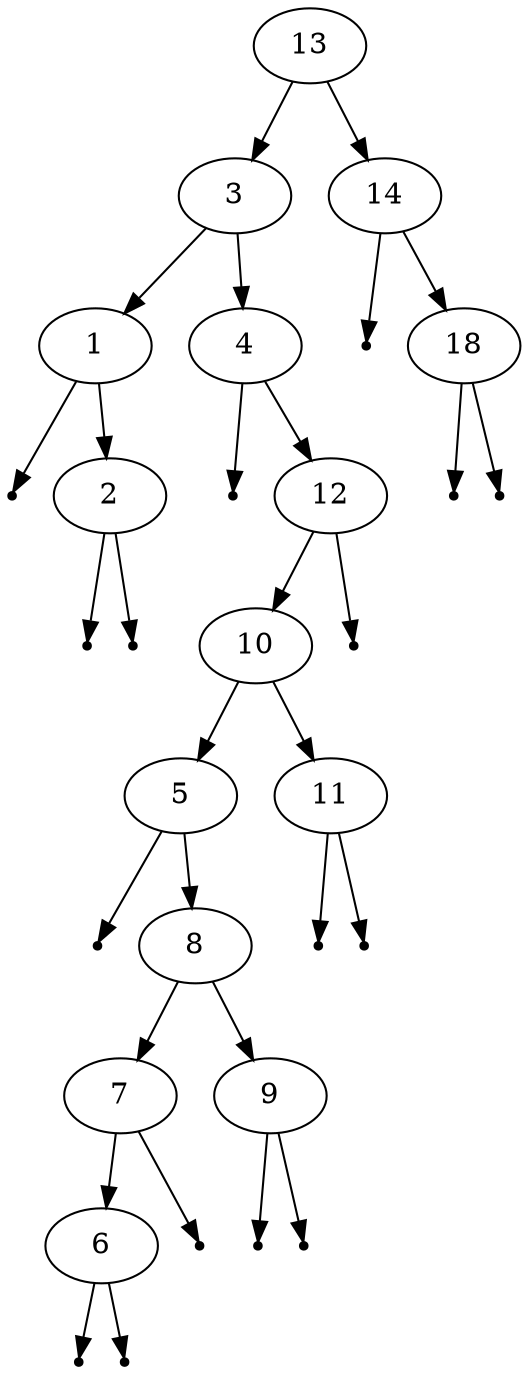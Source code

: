 digraph BST {
	 13 -> 3;
	 13 -> 14;
	 null0 [shape=point];
	 14 -> null0;
	 14 -> 18;
	 null1 [shape=point];
	 18 -> null1;
	 null2 [shape=point];
	 18 -> null2;
	 3 -> 1;
	 3 -> 4;
	 null3 [shape=point];
	 4 -> null3;
	 4 -> 12;
	 12 -> 10;
	 null4 [shape=point];
	 12 -> null4;
	 10 -> 5;
	 10 -> 11;
	 null5 [shape=point];
	 11 -> null5;
	 null6 [shape=point];
	 11 -> null6;
	 null7 [shape=point];
	 5 -> null7;
	 5 -> 8;
	 8 -> 7;
	 8 -> 9;
	 null8 [shape=point];
	 9 -> null8;
	 null9 [shape=point];
	 9 -> null9;
	 7 -> 6;
	 null10 [shape=point];
	 7 -> null10;
	 null11 [shape=point];
	 6 -> null11;
	 null12 [shape=point];
	 6 -> null12;
	 null13 [shape=point];
	 1 -> null13;
	 1 -> 2;
	 null14 [shape=point];
	 2 -> null14;
	 null15 [shape=point];
	 2 -> null15;
}
